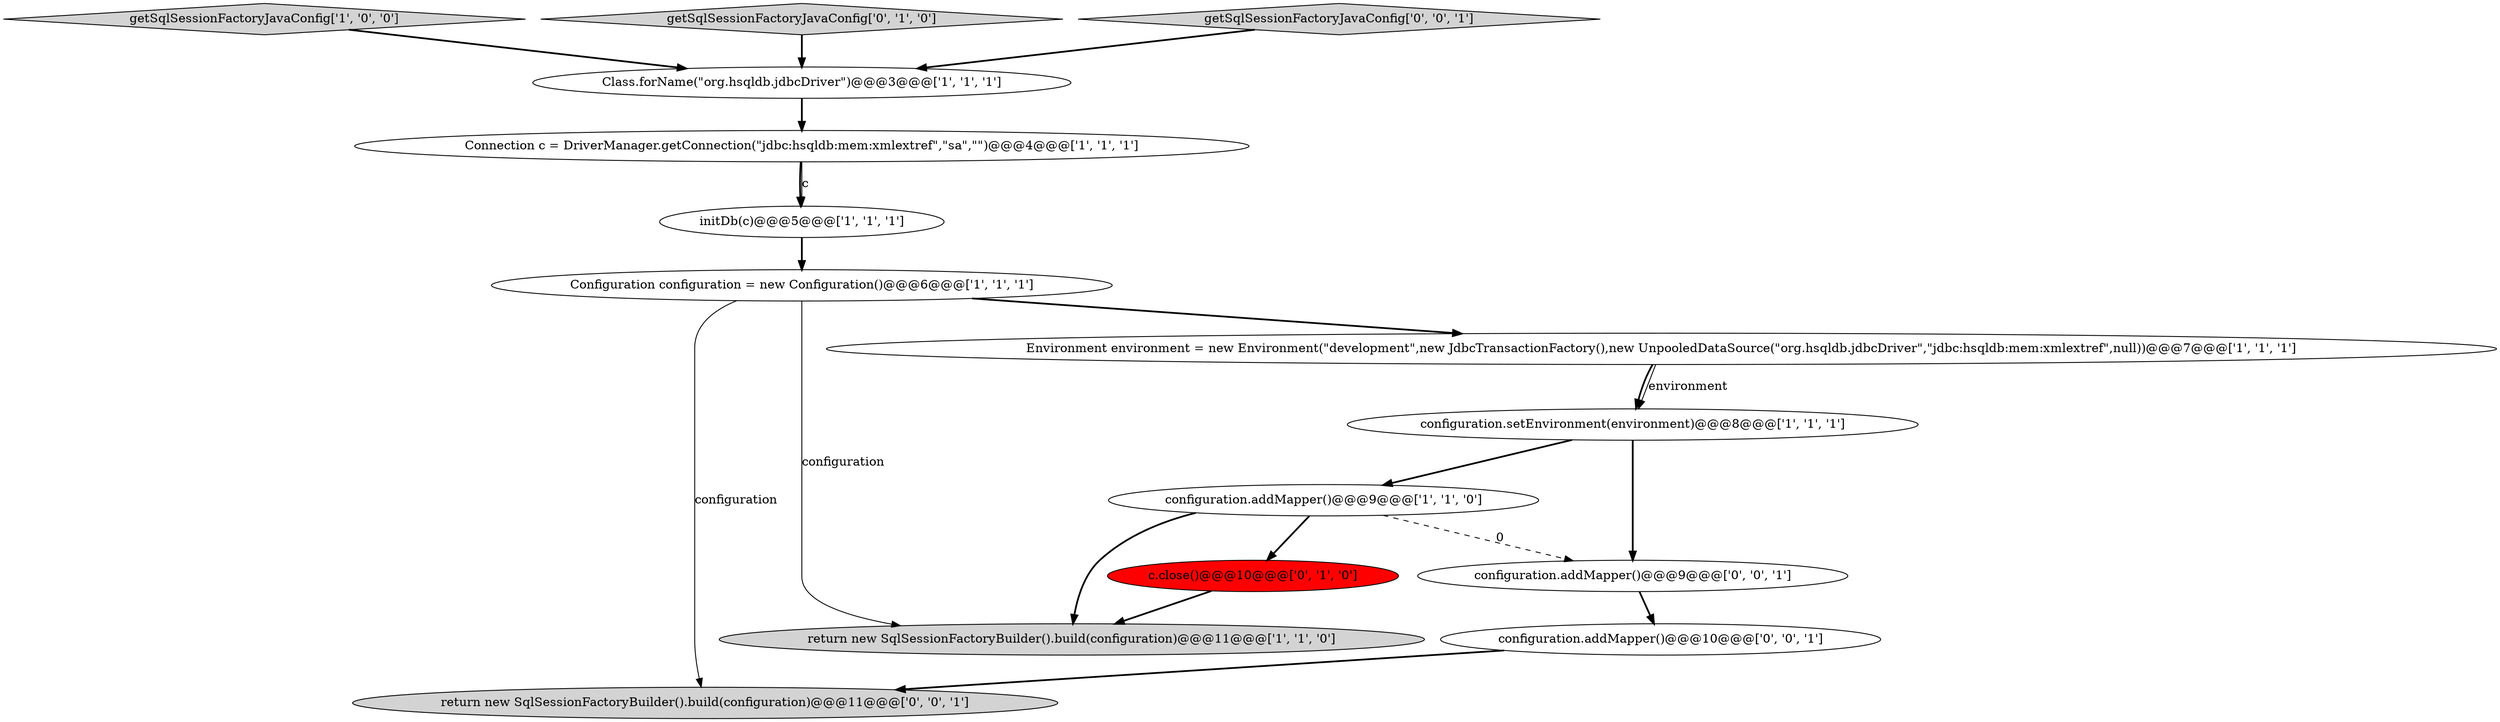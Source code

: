 digraph {
8 [style = filled, label = "Configuration configuration = new Configuration()@@@6@@@['1', '1', '1']", fillcolor = white, shape = ellipse image = "AAA0AAABBB1BBB"];
13 [style = filled, label = "configuration.addMapper()@@@10@@@['0', '0', '1']", fillcolor = white, shape = ellipse image = "AAA0AAABBB3BBB"];
3 [style = filled, label = "Class.forName(\"org.hsqldb.jdbcDriver\")@@@3@@@['1', '1', '1']", fillcolor = white, shape = ellipse image = "AAA0AAABBB1BBB"];
6 [style = filled, label = "getSqlSessionFactoryJavaConfig['1', '0', '0']", fillcolor = lightgray, shape = diamond image = "AAA0AAABBB1BBB"];
14 [style = filled, label = "return new SqlSessionFactoryBuilder().build(configuration)@@@11@@@['0', '0', '1']", fillcolor = lightgray, shape = ellipse image = "AAA0AAABBB3BBB"];
7 [style = filled, label = "return new SqlSessionFactoryBuilder().build(configuration)@@@11@@@['1', '1', '0']", fillcolor = lightgray, shape = ellipse image = "AAA0AAABBB1BBB"];
5 [style = filled, label = "configuration.addMapper()@@@9@@@['1', '1', '0']", fillcolor = white, shape = ellipse image = "AAA0AAABBB1BBB"];
11 [style = filled, label = "configuration.addMapper()@@@9@@@['0', '0', '1']", fillcolor = white, shape = ellipse image = "AAA0AAABBB3BBB"];
1 [style = filled, label = "Connection c = DriverManager.getConnection(\"jdbc:hsqldb:mem:xmlextref\",\"sa\",\"\")@@@4@@@['1', '1', '1']", fillcolor = white, shape = ellipse image = "AAA0AAABBB1BBB"];
4 [style = filled, label = "initDb(c)@@@5@@@['1', '1', '1']", fillcolor = white, shape = ellipse image = "AAA0AAABBB1BBB"];
10 [style = filled, label = "getSqlSessionFactoryJavaConfig['0', '1', '0']", fillcolor = lightgray, shape = diamond image = "AAA0AAABBB2BBB"];
2 [style = filled, label = "Environment environment = new Environment(\"development\",new JdbcTransactionFactory(),new UnpooledDataSource(\"org.hsqldb.jdbcDriver\",\"jdbc:hsqldb:mem:xmlextref\",null))@@@7@@@['1', '1', '1']", fillcolor = white, shape = ellipse image = "AAA0AAABBB1BBB"];
0 [style = filled, label = "configuration.setEnvironment(environment)@@@8@@@['1', '1', '1']", fillcolor = white, shape = ellipse image = "AAA0AAABBB1BBB"];
12 [style = filled, label = "getSqlSessionFactoryJavaConfig['0', '0', '1']", fillcolor = lightgray, shape = diamond image = "AAA0AAABBB3BBB"];
9 [style = filled, label = "c.close()@@@10@@@['0', '1', '0']", fillcolor = red, shape = ellipse image = "AAA1AAABBB2BBB"];
4->8 [style = bold, label=""];
5->7 [style = bold, label=""];
6->3 [style = bold, label=""];
1->4 [style = bold, label=""];
10->3 [style = bold, label=""];
2->0 [style = bold, label=""];
0->11 [style = bold, label=""];
12->3 [style = bold, label=""];
2->0 [style = solid, label="environment"];
8->2 [style = bold, label=""];
3->1 [style = bold, label=""];
5->9 [style = bold, label=""];
9->7 [style = bold, label=""];
8->14 [style = solid, label="configuration"];
13->14 [style = bold, label=""];
1->4 [style = solid, label="c"];
5->11 [style = dashed, label="0"];
11->13 [style = bold, label=""];
8->7 [style = solid, label="configuration"];
0->5 [style = bold, label=""];
}
